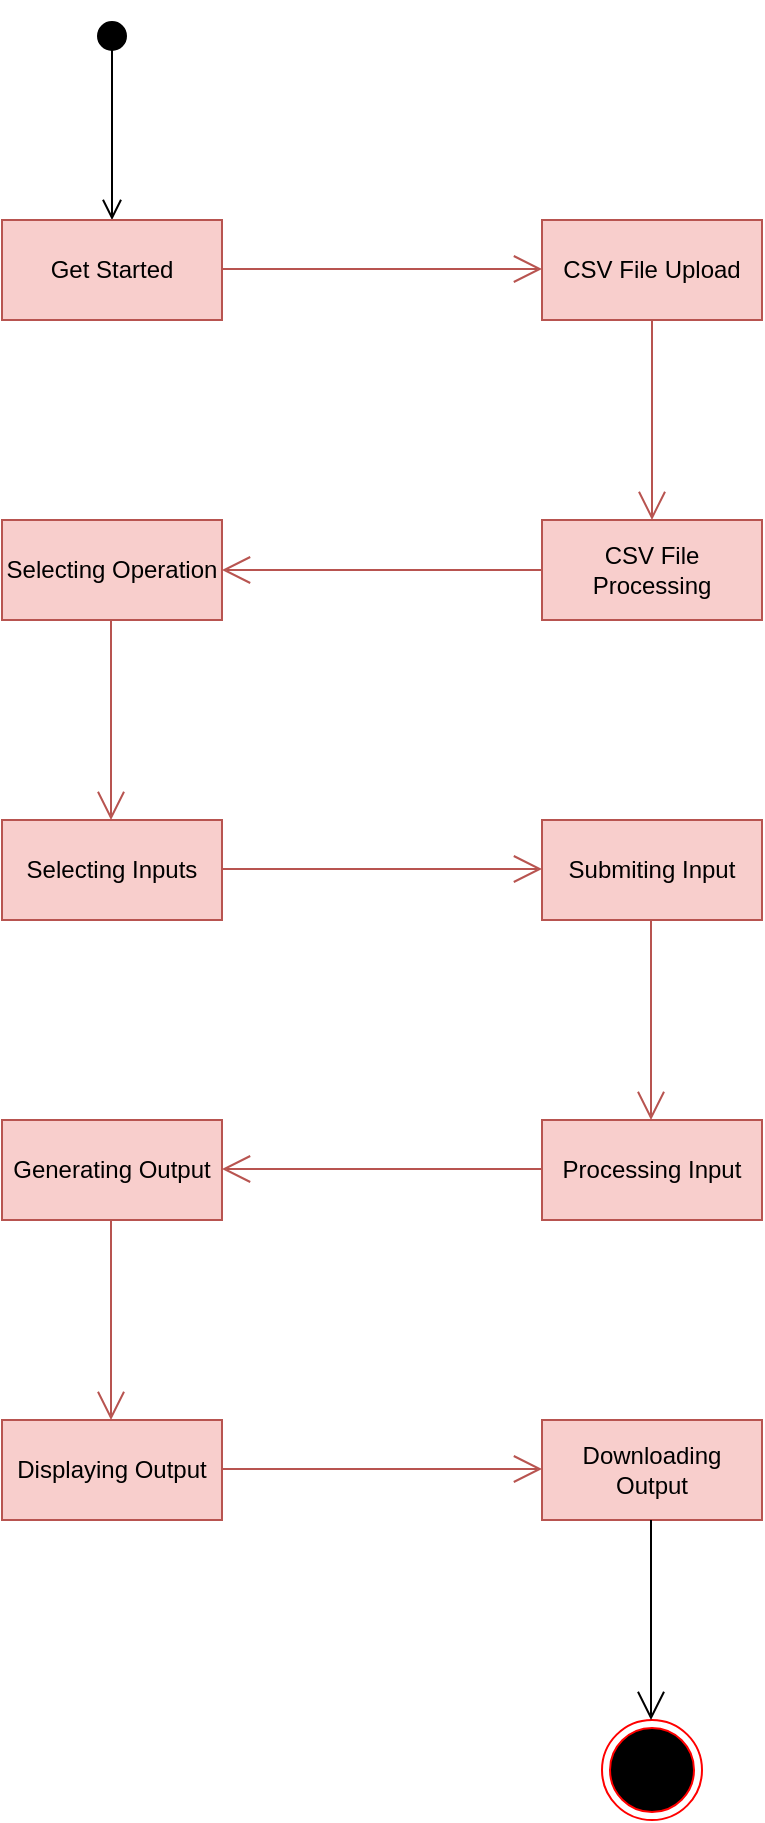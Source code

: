 <mxfile version="26.2.4">
  <diagram name="Page-1" id="AAfCP9k9rGB3eEQzbdpn">
    <mxGraphModel grid="0" page="1" gridSize="10" guides="1" tooltips="1" connect="1" arrows="1" fold="1" pageScale="1" pageWidth="827" pageHeight="1169" math="0" shadow="0">
      <root>
        <mxCell id="0" />
        <mxCell id="1" parent="0" />
        <mxCell id="GqqdrWrHjXsdjU6qzf6p-1" value="" style="html=1;verticalAlign=bottom;startArrow=circle;startFill=1;endArrow=open;startSize=6;endSize=8;curved=0;rounded=0;entryX=0.5;entryY=0;entryDx=0;entryDy=0;" edge="1" parent="1" target="GqqdrWrHjXsdjU6qzf6p-2">
          <mxGeometry width="80" relative="1" as="geometry">
            <mxPoint x="279" y="135" as="sourcePoint" />
            <mxPoint x="325" y="168" as="targetPoint" />
          </mxGeometry>
        </mxCell>
        <mxCell id="GqqdrWrHjXsdjU6qzf6p-2" value="Get Started" style="html=1;whiteSpace=wrap;fillColor=#f8cecc;strokeColor=#b85450;" vertex="1" parent="1">
          <mxGeometry x="224" y="235" width="110" height="50" as="geometry" />
        </mxCell>
        <mxCell id="GqqdrWrHjXsdjU6qzf6p-3" value="" style="endArrow=open;endFill=1;endSize=12;html=1;rounded=0;fillColor=#f8cecc;strokeColor=#b85450;" edge="1" parent="1">
          <mxGeometry width="160" relative="1" as="geometry">
            <mxPoint x="334" y="259.5" as="sourcePoint" />
            <mxPoint x="494" y="259.5" as="targetPoint" />
          </mxGeometry>
        </mxCell>
        <mxCell id="GqqdrWrHjXsdjU6qzf6p-4" value="CSV File Upload" style="html=1;whiteSpace=wrap;fillColor=#f8cecc;strokeColor=#b85450;" vertex="1" parent="1">
          <mxGeometry x="494" y="235" width="110" height="50" as="geometry" />
        </mxCell>
        <mxCell id="GqqdrWrHjXsdjU6qzf6p-5" value="" style="endArrow=open;endFill=1;endSize=12;html=1;rounded=0;exitX=0.5;exitY=1;exitDx=0;exitDy=0;fillColor=#f8cecc;strokeColor=#b85450;" edge="1" parent="1" source="GqqdrWrHjXsdjU6qzf6p-4">
          <mxGeometry width="160" relative="1" as="geometry">
            <mxPoint x="424" y="385" as="sourcePoint" />
            <mxPoint x="549" y="385" as="targetPoint" />
          </mxGeometry>
        </mxCell>
        <mxCell id="GqqdrWrHjXsdjU6qzf6p-6" value="CSV File Processing" style="html=1;whiteSpace=wrap;fillColor=#f8cecc;strokeColor=#b85450;" vertex="1" parent="1">
          <mxGeometry x="494" y="385" width="110" height="50" as="geometry" />
        </mxCell>
        <mxCell id="GqqdrWrHjXsdjU6qzf6p-7" value="Selecting Operation" style="html=1;whiteSpace=wrap;fillColor=#f8cecc;strokeColor=#b85450;" vertex="1" parent="1">
          <mxGeometry x="224" y="385" width="110" height="50" as="geometry" />
        </mxCell>
        <mxCell id="GqqdrWrHjXsdjU6qzf6p-8" value="Selecting Inputs" style="html=1;whiteSpace=wrap;fillColor=#f8cecc;strokeColor=#b85450;" vertex="1" parent="1">
          <mxGeometry x="224" y="535" width="110" height="50" as="geometry" />
        </mxCell>
        <mxCell id="GqqdrWrHjXsdjU6qzf6p-9" value="Submiting Input" style="html=1;whiteSpace=wrap;fillColor=#f8cecc;strokeColor=#b85450;" vertex="1" parent="1">
          <mxGeometry x="494" y="535" width="110" height="50" as="geometry" />
        </mxCell>
        <mxCell id="GqqdrWrHjXsdjU6qzf6p-10" value="Processing Input" style="html=1;whiteSpace=wrap;fillColor=#f8cecc;strokeColor=#b85450;" vertex="1" parent="1">
          <mxGeometry x="494" y="685" width="110" height="50" as="geometry" />
        </mxCell>
        <mxCell id="GqqdrWrHjXsdjU6qzf6p-11" value="Generating Output" style="html=1;whiteSpace=wrap;fillColor=#f8cecc;strokeColor=#b85450;" vertex="1" parent="1">
          <mxGeometry x="224" y="685" width="110" height="50" as="geometry" />
        </mxCell>
        <mxCell id="GqqdrWrHjXsdjU6qzf6p-12" value="Displaying Output" style="html=1;whiteSpace=wrap;fillColor=#f8cecc;strokeColor=#b85450;" vertex="1" parent="1">
          <mxGeometry x="224" y="835" width="110" height="50" as="geometry" />
        </mxCell>
        <mxCell id="GqqdrWrHjXsdjU6qzf6p-13" value="Downloading Output" style="html=1;whiteSpace=wrap;fillColor=#f8cecc;strokeColor=#b85450;" vertex="1" parent="1">
          <mxGeometry x="494" y="835" width="110" height="50" as="geometry" />
        </mxCell>
        <mxCell id="GqqdrWrHjXsdjU6qzf6p-14" value="" style="ellipse;html=1;shape=endState;fillColor=#000000;strokeColor=#ff0000;" vertex="1" parent="1">
          <mxGeometry x="524" y="985" width="50" height="50" as="geometry" />
        </mxCell>
        <mxCell id="GqqdrWrHjXsdjU6qzf6p-15" value="" style="endArrow=open;endFill=1;endSize=12;html=1;rounded=0;exitX=0.5;exitY=1;exitDx=0;exitDy=0;fillColor=#f8cecc;strokeColor=#b85450;" edge="1" parent="1">
          <mxGeometry width="160" relative="1" as="geometry">
            <mxPoint x="278.5" y="435" as="sourcePoint" />
            <mxPoint x="278.5" y="535" as="targetPoint" />
          </mxGeometry>
        </mxCell>
        <mxCell id="GqqdrWrHjXsdjU6qzf6p-16" value="" style="endArrow=open;endFill=1;endSize=12;html=1;rounded=0;exitX=0.5;exitY=1;exitDx=0;exitDy=0;fillColor=#f8cecc;strokeColor=#b85450;" edge="1" parent="1">
          <mxGeometry width="160" relative="1" as="geometry">
            <mxPoint x="548.5" y="585" as="sourcePoint" />
            <mxPoint x="548.5" y="685" as="targetPoint" />
          </mxGeometry>
        </mxCell>
        <mxCell id="GqqdrWrHjXsdjU6qzf6p-17" value="" style="endArrow=open;endFill=1;endSize=12;html=1;rounded=0;exitX=0.5;exitY=1;exitDx=0;exitDy=0;fillColor=#f8cecc;strokeColor=#b85450;" edge="1" parent="1">
          <mxGeometry width="160" relative="1" as="geometry">
            <mxPoint x="278.5" y="735" as="sourcePoint" />
            <mxPoint x="278.5" y="835" as="targetPoint" />
          </mxGeometry>
        </mxCell>
        <mxCell id="GqqdrWrHjXsdjU6qzf6p-18" value="" style="endArrow=open;endFill=1;endSize=12;html=1;rounded=0;exitX=0.5;exitY=1;exitDx=0;exitDy=0;" edge="1" parent="1">
          <mxGeometry width="160" relative="1" as="geometry">
            <mxPoint x="548.5" y="885" as="sourcePoint" />
            <mxPoint x="548.5" y="985" as="targetPoint" />
          </mxGeometry>
        </mxCell>
        <mxCell id="GqqdrWrHjXsdjU6qzf6p-19" value="" style="endArrow=open;endFill=1;endSize=12;html=1;rounded=0;exitX=0;exitY=0.5;exitDx=0;exitDy=0;entryX=1;entryY=0.5;entryDx=0;entryDy=0;fillColor=#f8cecc;strokeColor=#b85450;" edge="1" parent="1" source="GqqdrWrHjXsdjU6qzf6p-6" target="GqqdrWrHjXsdjU6qzf6p-7">
          <mxGeometry width="160" relative="1" as="geometry">
            <mxPoint x="414" y="305" as="sourcePoint" />
            <mxPoint x="414" y="405" as="targetPoint" />
          </mxGeometry>
        </mxCell>
        <mxCell id="GqqdrWrHjXsdjU6qzf6p-20" value="" style="endArrow=open;endFill=1;endSize=12;html=1;rounded=0;exitX=0;exitY=0.5;exitDx=0;exitDy=0;entryX=1;entryY=0.5;entryDx=0;entryDy=0;fillColor=#f8cecc;strokeColor=#b85450;" edge="1" parent="1">
          <mxGeometry width="160" relative="1" as="geometry">
            <mxPoint x="494" y="709.5" as="sourcePoint" />
            <mxPoint x="334" y="709.5" as="targetPoint" />
          </mxGeometry>
        </mxCell>
        <mxCell id="GqqdrWrHjXsdjU6qzf6p-21" value="" style="endArrow=open;endFill=1;endSize=12;html=1;rounded=0;fillColor=#f8cecc;strokeColor=#b85450;" edge="1" parent="1">
          <mxGeometry width="160" relative="1" as="geometry">
            <mxPoint x="334" y="559.5" as="sourcePoint" />
            <mxPoint x="494" y="559.5" as="targetPoint" />
          </mxGeometry>
        </mxCell>
        <mxCell id="GqqdrWrHjXsdjU6qzf6p-22" value="" style="endArrow=open;endFill=1;endSize=12;html=1;rounded=0;fillColor=#f8cecc;strokeColor=#b85450;" edge="1" parent="1">
          <mxGeometry width="160" relative="1" as="geometry">
            <mxPoint x="334" y="859.5" as="sourcePoint" />
            <mxPoint x="494" y="859.5" as="targetPoint" />
          </mxGeometry>
        </mxCell>
      </root>
    </mxGraphModel>
  </diagram>
</mxfile>
